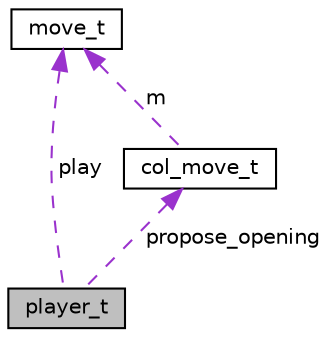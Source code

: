 digraph "player_t"
{
 // LATEX_PDF_SIZE
  edge [fontname="Helvetica",fontsize="10",labelfontname="Helvetica",labelfontsize="10"];
  node [fontname="Helvetica",fontsize="10",shape=record];
  Node1 [label="player_t",height=0.2,width=0.4,color="black", fillcolor="grey75", style="filled", fontcolor="black",tooltip="Representation of a player for the server. It has all the same functions as player as function pointe..."];
  Node2 -> Node1 [dir="back",color="darkorchid3",fontsize="10",style="dashed",label=" play" ,fontname="Helvetica"];
  Node2 [label="move_t",height=0.2,width=0.4,color="black", fillcolor="white", style="filled",URL="$structmove__t.html",tooltip="Describe a position on a board."];
  Node3 -> Node1 [dir="back",color="darkorchid3",fontsize="10",style="dashed",label=" propose_opening" ,fontname="Helvetica"];
  Node3 [label="col_move_t",height=0.2,width=0.4,color="black", fillcolor="white", style="filled",URL="$structcol__move__t.html",tooltip="Describe a position but with a color associated."];
  Node2 -> Node3 [dir="back",color="darkorchid3",fontsize="10",style="dashed",label=" m" ,fontname="Helvetica"];
}
